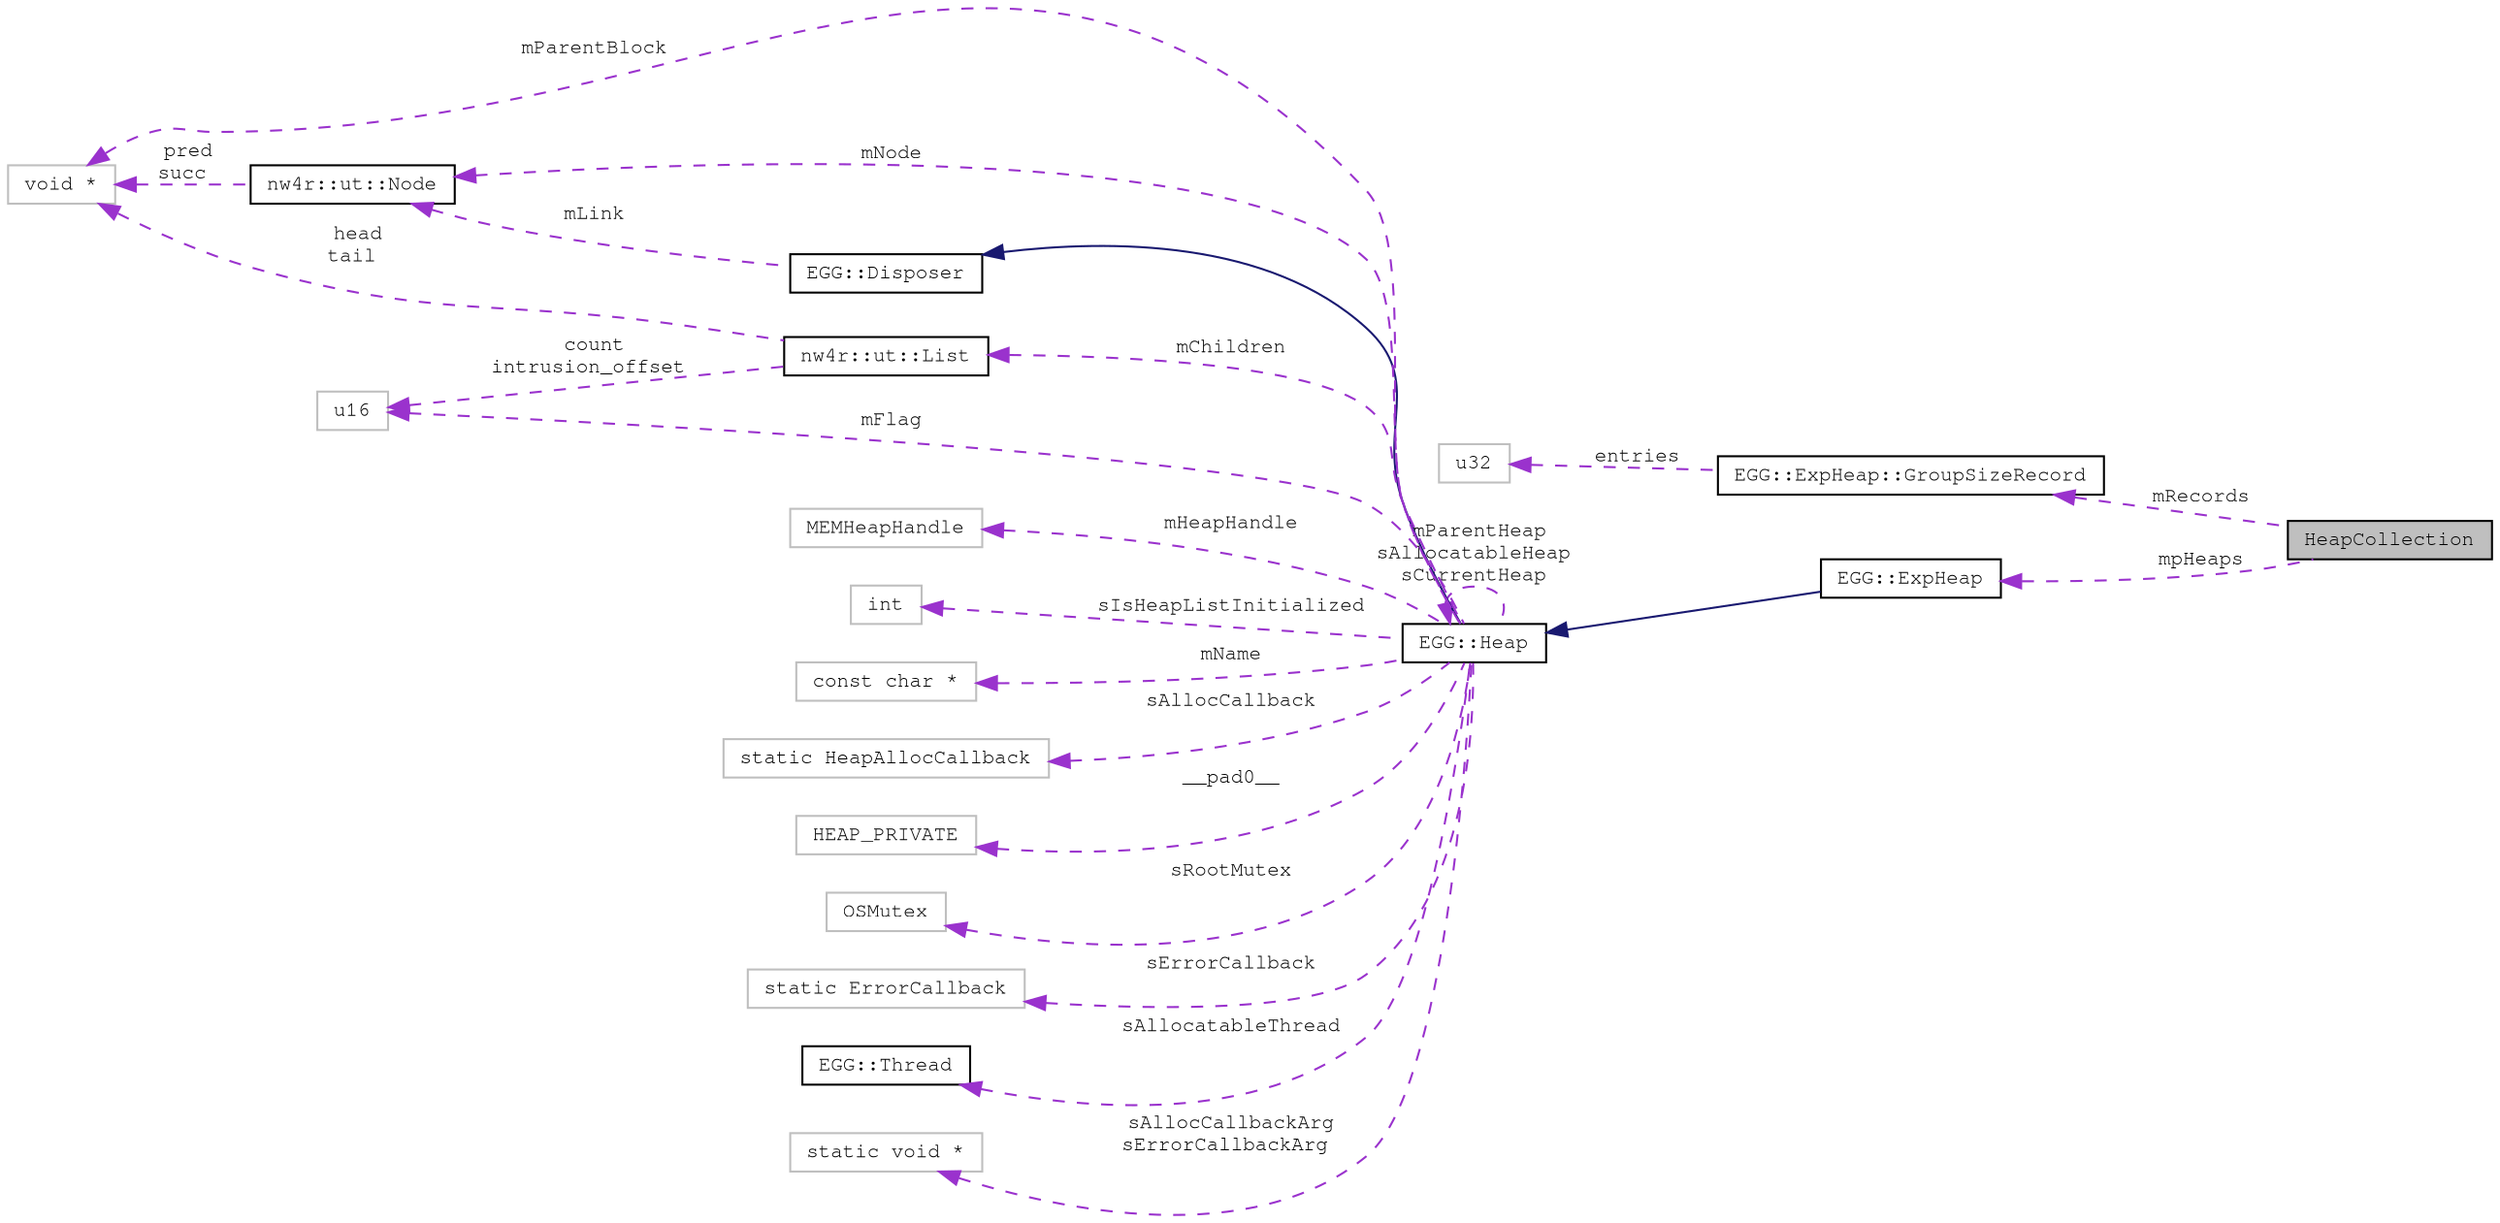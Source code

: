 digraph "HeapCollection"
{
 // LATEX_PDF_SIZE
  edge [fontname="FreeMono",fontsize="10",labelfontname="FreeMono",labelfontsize="10"];
  node [fontname="FreeMono",fontsize="10",shape=record];
  rankdir="LR";
  Node1 [label="HeapCollection",height=0.2,width=0.4,color="black", fillcolor="grey75", style="filled", fontcolor="black",tooltip=" "];
  Node2 -> Node1 [dir="back",color="darkorchid3",fontsize="10",style="dashed",label=" mRecords" ,fontname="FreeMono"];
  Node2 [label="EGG::ExpHeap::GroupSizeRecord",height=0.2,width=0.4,color="black", fillcolor="white", style="filled",URL="$struct_e_g_g_1_1_exp_heap_1_1_group_size_record.html",tooltip=" "];
  Node3 -> Node2 [dir="back",color="darkorchid3",fontsize="10",style="dashed",label=" entries" ,fontname="FreeMono"];
  Node3 [label="u32",height=0.2,width=0.4,color="grey75", fillcolor="white", style="filled",tooltip=" "];
  Node4 -> Node1 [dir="back",color="darkorchid3",fontsize="10",style="dashed",label=" mpHeaps" ,fontname="FreeMono"];
  Node4 [label="EGG::ExpHeap",height=0.2,width=0.4,color="black", fillcolor="white", style="filled",URL="$class_e_g_g_1_1_exp_heap.html",tooltip=" "];
  Node5 -> Node4 [dir="back",color="midnightblue",fontsize="10",style="solid",fontname="FreeMono"];
  Node5 [label="EGG::Heap",height=0.2,width=0.4,color="black", fillcolor="white", style="filled",URL="$class_e_g_g_1_1_heap.html",tooltip="Base Heap class."];
  Node6 -> Node5 [dir="back",color="midnightblue",fontsize="10",style="solid",fontname="FreeMono"];
  Node6 [label="EGG::Disposer",height=0.2,width=0.4,color="black", fillcolor="white", style="filled",URL="$class_e_g_g_1_1_disposer.html",tooltip="Interface for objects that can be destroyed."];
  Node7 -> Node6 [dir="back",color="darkorchid3",fontsize="10",style="dashed",label=" mLink" ,fontname="FreeMono"];
  Node7 [label="nw4r::ut::Node",height=0.2,width=0.4,color="black", fillcolor="white", style="filled",URL="$structnw4r_1_1ut_1_1_node.html",tooltip="Bidirectional list node."];
  Node8 -> Node7 [dir="back",color="darkorchid3",fontsize="10",style="dashed",label=" pred\nsucc" ,fontname="FreeMono"];
  Node8 [label="void *",height=0.2,width=0.4,color="grey75", fillcolor="white", style="filled",tooltip=" "];
  Node5 -> Node5 [dir="back",color="darkorchid3",fontsize="10",style="dashed",label=" mParentHeap\nsAllocatableHeap\nsCurrentHeap" ,fontname="FreeMono"];
  Node9 -> Node5 [dir="back",color="darkorchid3",fontsize="10",style="dashed",label=" mFlag" ,fontname="FreeMono"];
  Node9 [label="u16",height=0.2,width=0.4,color="grey75", fillcolor="white", style="filled",tooltip=" "];
  Node10 -> Node5 [dir="back",color="darkorchid3",fontsize="10",style="dashed",label=" mHeapHandle" ,fontname="FreeMono"];
  Node10 [label="MEMHeapHandle",height=0.2,width=0.4,color="grey75", fillcolor="white", style="filled",tooltip=" "];
  Node11 -> Node5 [dir="back",color="darkorchid3",fontsize="10",style="dashed",label=" sIsHeapListInitialized" ,fontname="FreeMono"];
  Node11 [label="int",height=0.2,width=0.4,color="grey75", fillcolor="white", style="filled",tooltip=" "];
  Node12 -> Node5 [dir="back",color="darkorchid3",fontsize="10",style="dashed",label=" mName" ,fontname="FreeMono"];
  Node12 [label="const char *",height=0.2,width=0.4,color="grey75", fillcolor="white", style="filled",tooltip=" "];
  Node13 -> Node5 [dir="back",color="darkorchid3",fontsize="10",style="dashed",label=" mChildren" ,fontname="FreeMono"];
  Node13 [label="nw4r::ut::List",height=0.2,width=0.4,color="black", fillcolor="white", style="filled",URL="$structnw4r_1_1ut_1_1_list.html",tooltip=" "];
  Node9 -> Node13 [dir="back",color="darkorchid3",fontsize="10",style="dashed",label=" count\nintrusion_offset" ,fontname="FreeMono"];
  Node8 -> Node13 [dir="back",color="darkorchid3",fontsize="10",style="dashed",label=" head\ntail" ,fontname="FreeMono"];
  Node7 -> Node5 [dir="back",color="darkorchid3",fontsize="10",style="dashed",label=" mNode" ,fontname="FreeMono"];
  Node14 -> Node5 [dir="back",color="darkorchid3",fontsize="10",style="dashed",label=" sAllocCallback" ,fontname="FreeMono"];
  Node14 [label="static HeapAllocCallback",height=0.2,width=0.4,color="grey75", fillcolor="white", style="filled",tooltip=" "];
  Node15 -> Node5 [dir="back",color="darkorchid3",fontsize="10",style="dashed",label=" __pad0__" ,fontname="FreeMono"];
  Node15 [label="HEAP_PRIVATE",height=0.2,width=0.4,color="grey75", fillcolor="white", style="filled",tooltip=" "];
  Node16 -> Node5 [dir="back",color="darkorchid3",fontsize="10",style="dashed",label=" sRootMutex" ,fontname="FreeMono"];
  Node16 [label="OSMutex",height=0.2,width=0.4,color="grey75", fillcolor="white", style="filled",tooltip=" "];
  Node8 -> Node5 [dir="back",color="darkorchid3",fontsize="10",style="dashed",label=" mParentBlock" ,fontname="FreeMono"];
  Node17 -> Node5 [dir="back",color="darkorchid3",fontsize="10",style="dashed",label=" sErrorCallback" ,fontname="FreeMono"];
  Node17 [label="static ErrorCallback",height=0.2,width=0.4,color="grey75", fillcolor="white", style="filled",tooltip=" "];
  Node18 -> Node5 [dir="back",color="darkorchid3",fontsize="10",style="dashed",label=" sAllocatableThread" ,fontname="FreeMono"];
  Node18 [label="EGG::Thread",height=0.2,width=0.4,color="black", fillcolor="white", style="filled",URL="$class_e_g_g_1_1_thread.html",tooltip="Wrapper for OSThread."];
  Node19 -> Node5 [dir="back",color="darkorchid3",fontsize="10",style="dashed",label=" sAllocCallbackArg\nsErrorCallbackArg" ,fontname="FreeMono"];
  Node19 [label="static void *",height=0.2,width=0.4,color="grey75", fillcolor="white", style="filled",tooltip=" "];
}
